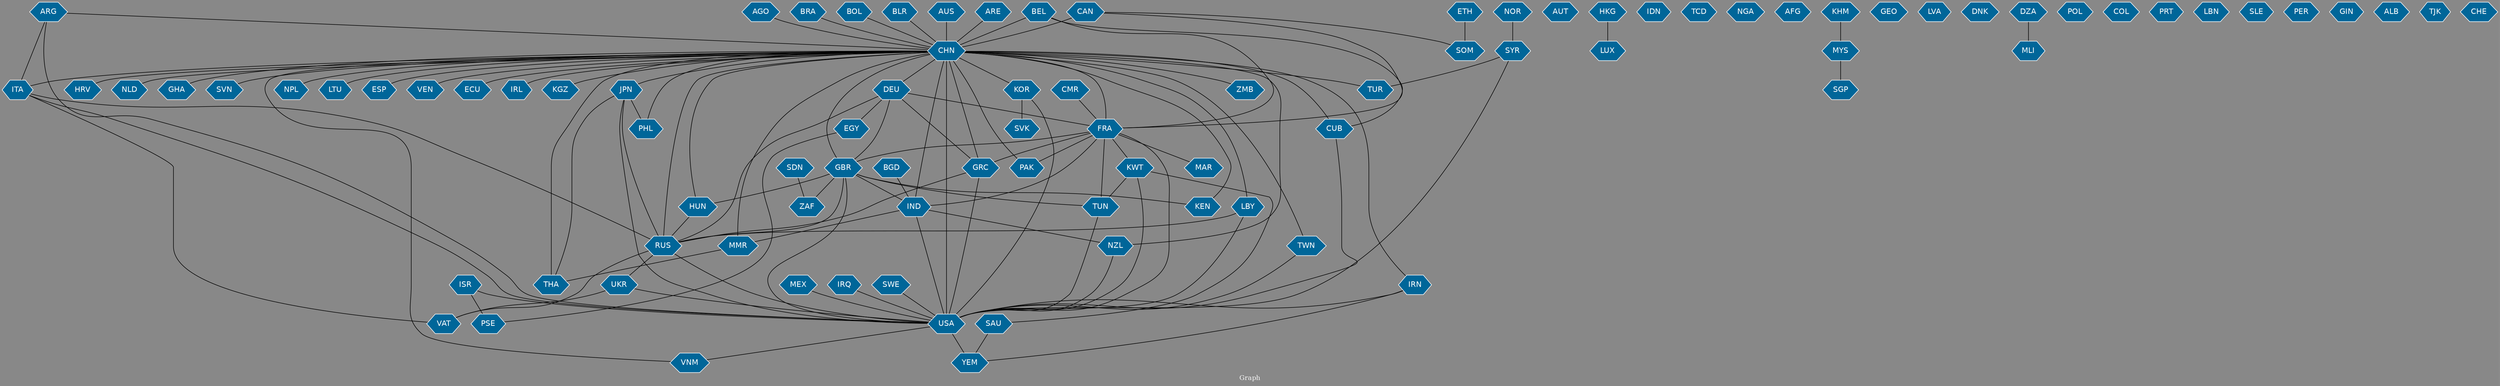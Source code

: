// Countries together in item graph
graph {
	graph [bgcolor="#888888" fontcolor=white fontsize=12 label="Graph" outputorder=edgesfirst overlap=prism]
	node [color=white fillcolor="#006699" fontcolor=white fontname=Helvetica shape=hexagon style=filled]
	edge [arrowhead=open color=black fontcolor=white fontname=Courier fontsize=12]
		CHN [label=CHN]
		USA [label=USA]
		GRC [label=GRC]
		FRA [label=FRA]
		KWT [label=KWT]
		TUN [label=TUN]
		AUT [label=AUT]
		IND [label=IND]
		MMR [label=MMR]
		MAR [label=MAR]
		GBR [label=GBR]
		HKG [label=HKG]
		DEU [label=DEU]
		YEM [label=YEM]
		BEL [label=BEL]
		EGY [label=EGY]
		JPN [label=JPN]
		IDN [label=IDN]
		KOR [label=KOR]
		TCD [label=TCD]
		ITA [label=ITA]
		SAU [label=SAU]
		RUS [label=RUS]
		PSE [label=PSE]
		PHL [label=PHL]
		NGA [label=NGA]
		AUS [label=AUS]
		ZMB [label=ZMB]
		HRV [label=HRV]
		MEX [label=MEX]
		HUN [label=HUN]
		ARE [label=ARE]
		ISR [label=ISR]
		CUB [label=CUB]
		AFG [label=AFG]
		SGP [label=SGP]
		IRQ [label=IRQ]
		NLD [label=NLD]
		GHA [label=GHA]
		SDN [label=SDN]
		AGO [label=AGO]
		MYS [label=MYS]
		LBY [label=LBY]
		PAK [label=PAK]
		NZL [label=NZL]
		VNM [label=VNM]
		KEN [label=KEN]
		THA [label=THA]
		GEO [label=GEO]
		KHM [label=KHM]
		SVN [label=SVN]
		SYR [label=SYR]
		SWE [label=SWE]
		NPL [label=NPL]
		BRA [label=BRA]
		CAN [label=CAN]
		TUR [label=TUR]
		ETH [label=ETH]
		SOM [label=SOM]
		LVA [label=LVA]
		LTU [label=LTU]
		IRN [label=IRN]
		BOL [label=BOL]
		CMR [label=CMR]
		VAT [label=VAT]
		UKR [label=UKR]
		DNK [label=DNK]
		BGD [label=BGD]
		ZAF [label=ZAF]
		MLI [label=MLI]
		ESP [label=ESP]
		DZA [label=DZA]
		POL [label=POL]
		COL [label=COL]
		PRT [label=PRT]
		VEN [label=VEN]
		ECU [label=ECU]
		ARG [label=ARG]
		LUX [label=LUX]
		IRL [label=IRL]
		LBN [label=LBN]
		SLE [label=SLE]
		PER [label=PER]
		GIN [label=GIN]
		ALB [label=ALB]
		TWN [label=TWN]
		TJK [label=TJK]
		BLR [label=BLR]
		NOR [label=NOR]
		SVK [label=SVK]
		KGZ [label=KGZ]
		CHE [label=CHE]
			LBY -- RUS [weight=2]
			SYR -- TUR [weight=1]
			CHN -- NPL [weight=4]
			SAU -- YEM [weight=2]
			ARG -- USA [weight=1]
			ETH -- SOM [weight=1]
			CHN -- TUR [weight=1]
			GBR -- TUN [weight=4]
			KWT -- TUN [weight=5]
			CHN -- THA [weight=2]
			GBR -- KEN [weight=1]
			FRA -- MAR [weight=1]
			KWT -- USA [weight=1]
			FRA -- IND [weight=1]
			DEU -- GBR [weight=1]
			HKG -- LUX [weight=1]
			JPN -- PHL [weight=3]
			CHN -- DEU [weight=2]
			BEL -- FRA [weight=1]
			LBY -- USA [weight=4]
			USA -- YEM [weight=3]
			CHN -- HUN [weight=2]
			CHN -- ESP [weight=1]
			ARG -- CHN [weight=1]
			CHN -- GRC [weight=3]
			MMR -- THA [weight=1]
			DEU -- RUS [weight=1]
			JPN -- USA [weight=4]
			KOR -- USA [weight=2]
			CHN -- USA [weight=118]
			ITA -- RUS [weight=1]
			JPN -- THA [weight=2]
			EGY -- PSE [weight=1]
			CHN -- GBR [weight=15]
			GBR -- HUN [weight=1]
			IND -- USA [weight=1]
			CHN -- IND [weight=3]
			BOL -- CHN [weight=1]
			CHN -- TWN [weight=1]
			NOR -- SYR [weight=1]
			CHN -- GHA [weight=1]
			CHN -- RUS [weight=24]
			CAN -- CHN [weight=5]
			DEU -- EGY [weight=1]
			GBR -- IND [weight=1]
			CHN -- JPN [weight=19]
			CHN -- VEN [weight=1]
			BEL -- CUB [weight=1]
			UKR -- USA [weight=2]
			BGD -- IND [weight=1]
			CHN -- IRL [weight=1]
			BLR -- CHN [weight=1]
			CHN -- FRA [weight=12]
			ISR -- USA [weight=2]
			DEU -- GRC [weight=3]
			BEL -- CHN [weight=8]
			KWT -- SAU [weight=1]
			GBR -- RUS [weight=4]
			FRA -- GRC [weight=1]
			IRN -- YEM [weight=1]
			DZA -- MLI [weight=1]
			KHM -- MYS [weight=1]
			CHN -- CUB [weight=2]
			TUN -- USA [weight=1]
			CHN -- ZMB [weight=1]
			GRC -- RUS [weight=2]
			FRA -- USA [weight=8]
			DEU -- FRA [weight=1]
			ISR -- PSE [weight=5]
			FRA -- KWT [weight=5]
			USA -- VNM [weight=1]
			FRA -- GBR [weight=1]
			TWN -- USA [weight=1]
			UKR -- VAT [weight=1]
			CHN -- KEN [weight=1]
			CMR -- FRA [weight=1]
			CHN -- SVN [weight=1]
			CHN -- LBY [weight=2]
			CHN -- NZL [weight=1]
			SWE -- USA [weight=2]
			CHN -- ITA [weight=8]
			ARG -- ITA [weight=1]
			CHN -- MMR [weight=4]
			IND -- NZL [weight=1]
			MEX -- USA [weight=3]
			NZL -- USA [weight=1]
			AGO -- CHN [weight=3]
			CAN -- FRA [weight=1]
			CHN -- LTU [weight=1]
			RUS -- UKR [weight=4]
			ITA -- USA [weight=1]
			IRN -- USA [weight=2]
			GRC -- USA [weight=1]
			CHN -- HRV [weight=1]
			CHN -- KOR [weight=4]
			SDN -- ZAF [weight=1]
			GBR -- USA [weight=5]
			GBR -- ZAF [weight=1]
			FRA -- PAK [weight=1]
			CHN -- KGZ [weight=1]
			SYR -- USA [weight=1]
			IND -- MMR [weight=1]
			CHN -- NLD [weight=1]
			IRQ -- USA [weight=2]
			CHN -- IRN [weight=1]
			ARE -- CHN [weight=1]
			HUN -- RUS [weight=1]
			MYS -- SGP [weight=1]
			RUS -- VAT [weight=1]
			CHN -- PHL [weight=7]
			ITA -- VAT [weight=1]
			CHN -- ECU [weight=1]
			RUS -- USA [weight=5]
			JPN -- RUS [weight=1]
			CUB -- USA [weight=3]
			CAN -- SOM [weight=1]
			CHN -- VNM [weight=1]
			BRA -- CHN [weight=3]
			AUS -- CHN [weight=3]
			CHN -- PAK [weight=1]
			FRA -- TUN [weight=6]
			KOR -- SVK [weight=1]
}